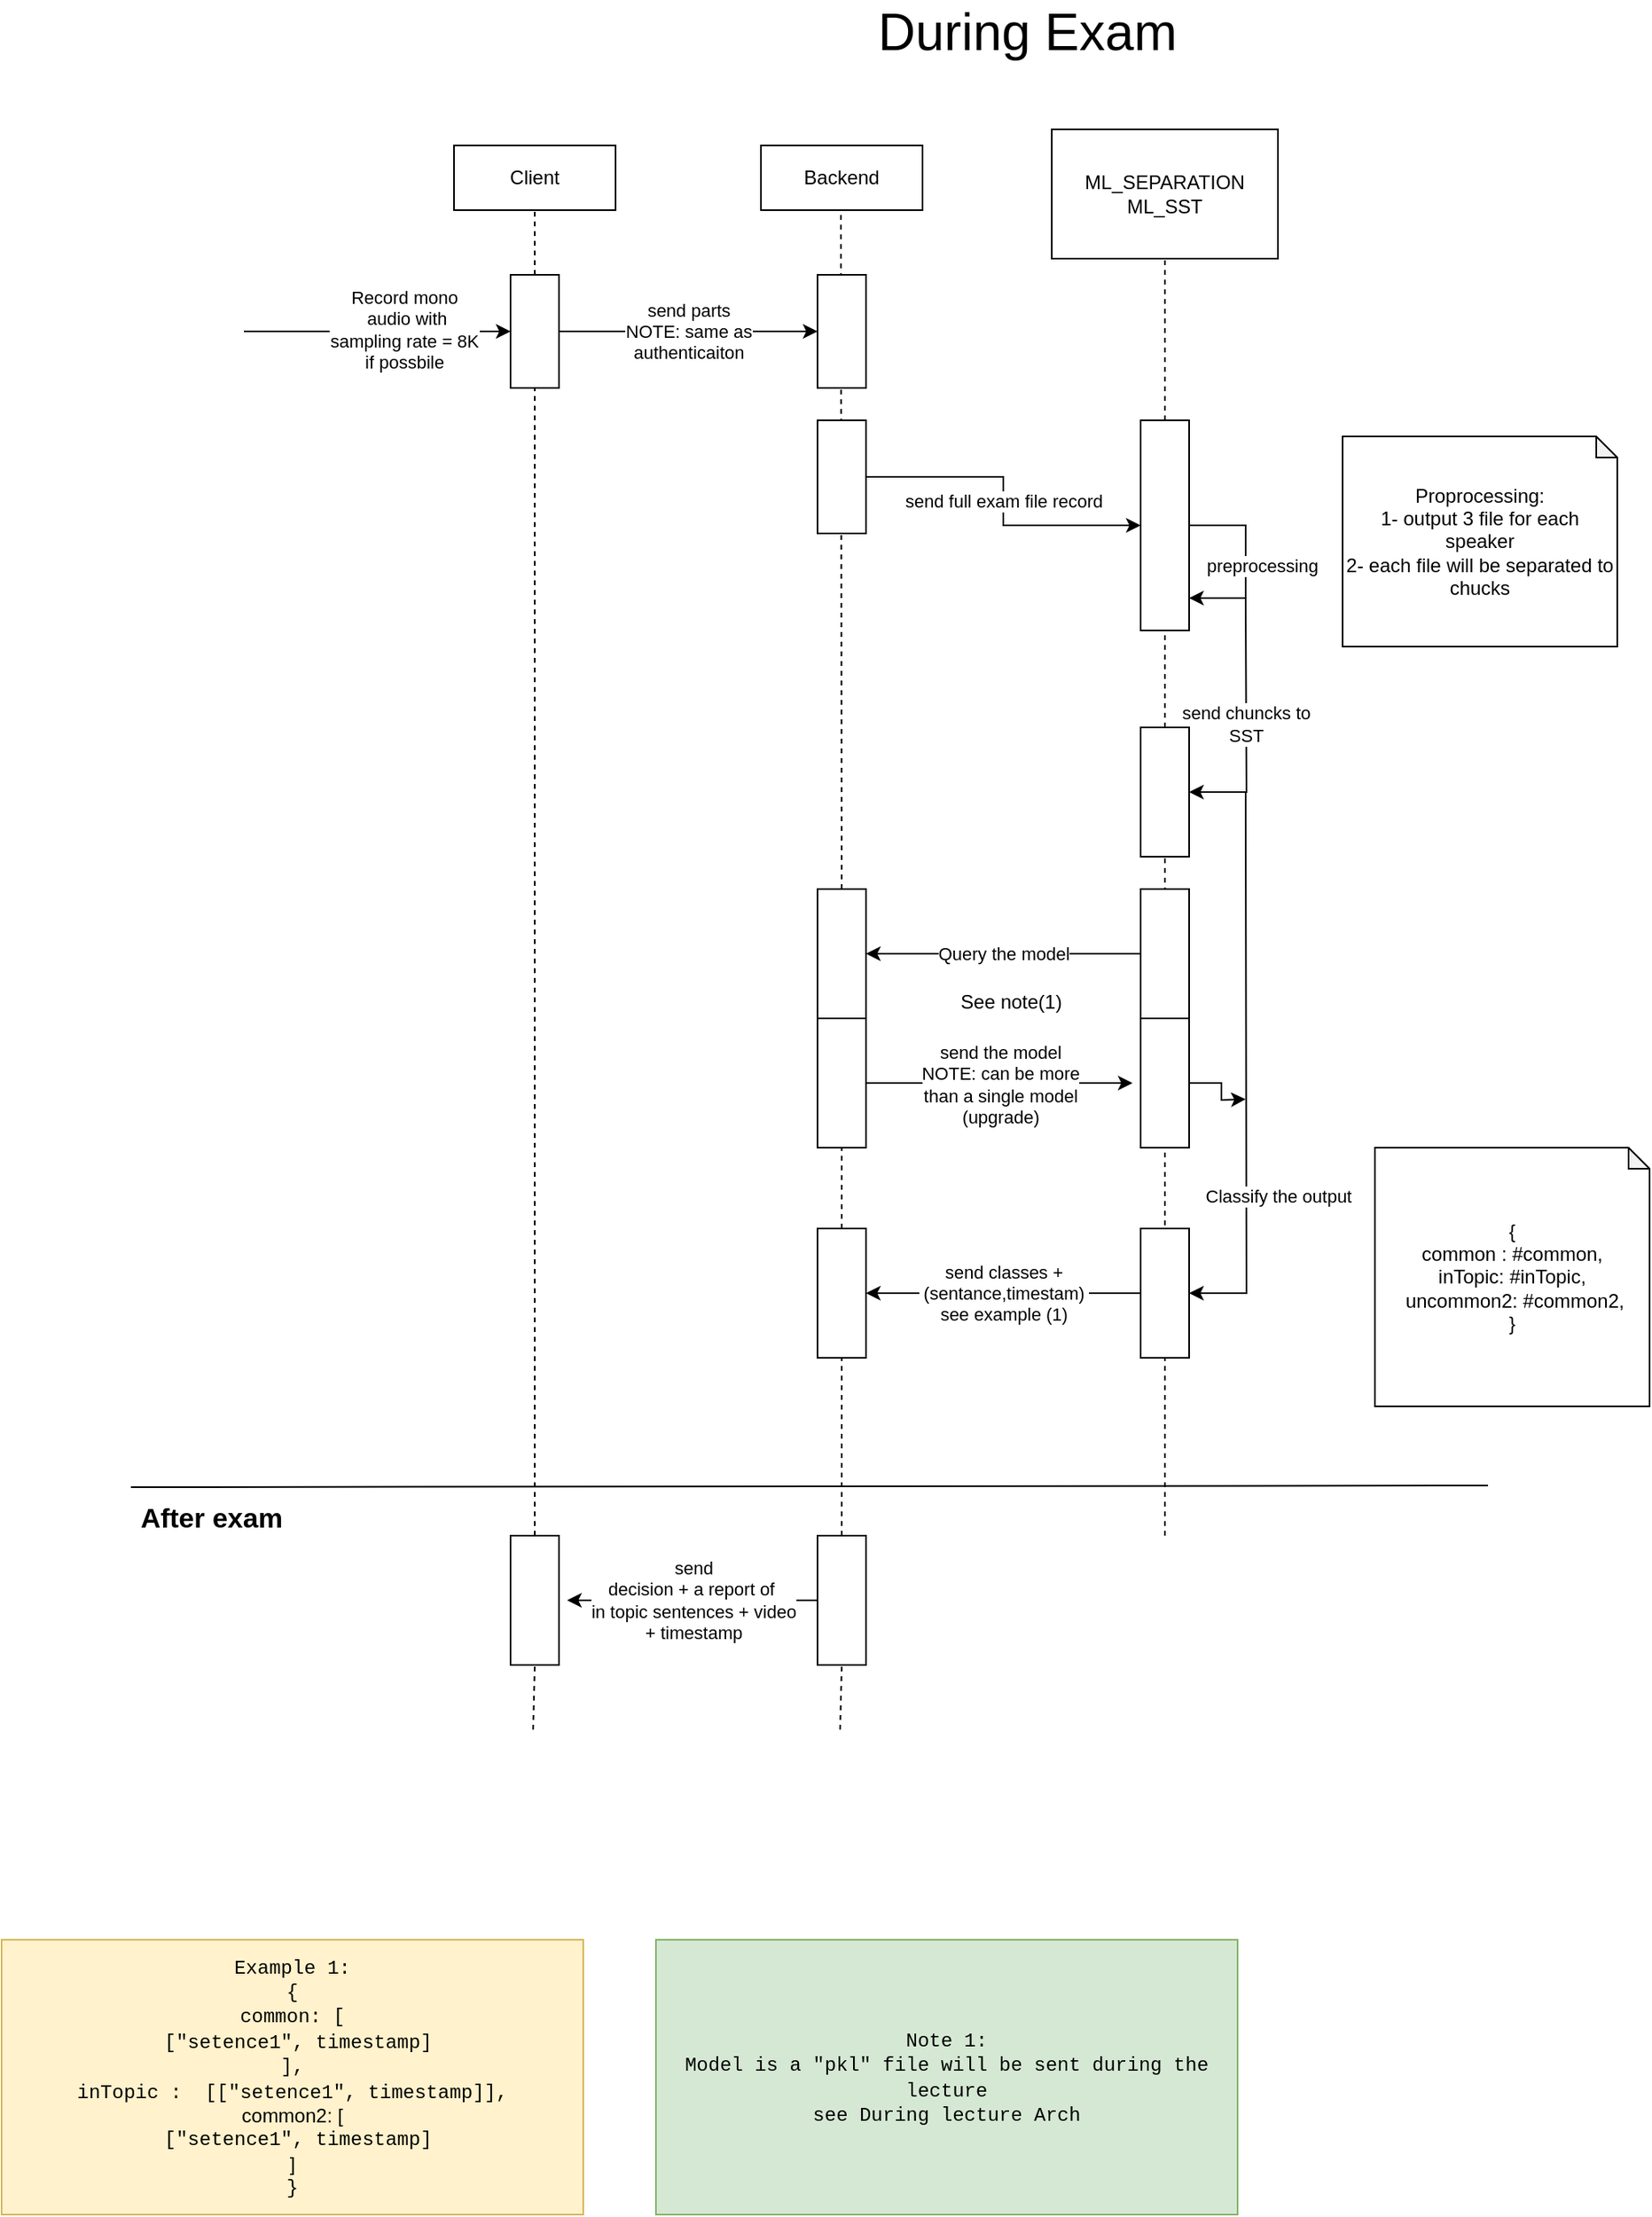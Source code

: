 <mxfile version="14.5.1" type="device"><diagram id="t9fIXe5IZrU1LKNT7w47" name="Page-1"><mxGraphModel dx="1423" dy="857" grid="1" gridSize="10" guides="1" tooltips="1" connect="1" arrows="1" fold="1" page="1" pageScale="1" pageWidth="1900" pageHeight="1900" math="0" shadow="0"><root><mxCell id="0"/><mxCell id="1" parent="0"/><mxCell id="XkdScpOMbfq8rTRAyUa--1" value="Client" style="rounded=0;whiteSpace=wrap;html=1;" parent="1" vertex="1"><mxGeometry x="380" y="200" width="100" height="40" as="geometry"/></mxCell><mxCell id="XkdScpOMbfq8rTRAyUa--2" value="Backend" style="rounded=0;whiteSpace=wrap;html=1;" parent="1" vertex="1"><mxGeometry x="570" y="200" width="100" height="40" as="geometry"/></mxCell><mxCell id="XkdScpOMbfq8rTRAyUa--3" value="ML_SEPARATION&lt;br&gt;ML_SST&lt;br&gt;" style="rounded=0;whiteSpace=wrap;html=1;" parent="1" vertex="1"><mxGeometry x="750" y="190" width="140" height="80" as="geometry"/></mxCell><mxCell id="XkdScpOMbfq8rTRAyUa--6" value="" style="endArrow=none;dashed=1;html=1;entryX=0.5;entryY=1;entryDx=0;entryDy=0;" parent="1" source="XkdScpOMbfq8rTRAyUa--10" target="XkdScpOMbfq8rTRAyUa--1" edge="1"><mxGeometry width="50" height="50" relative="1" as="geometry"><mxPoint x="430" y="724" as="sourcePoint"/><mxPoint x="480" y="320" as="targetPoint"/></mxGeometry></mxCell><mxCell id="XkdScpOMbfq8rTRAyUa--7" value="" style="endArrow=none;dashed=1;html=1;entryX=0.5;entryY=1;entryDx=0;entryDy=0;" parent="1" edge="1" source="91SzgcOvNR_xJEK1vYNi-20"><mxGeometry width="50" height="50" relative="1" as="geometry"><mxPoint x="619" y="1070" as="sourcePoint"/><mxPoint x="619.5" y="240" as="targetPoint"/></mxGeometry></mxCell><mxCell id="XkdScpOMbfq8rTRAyUa--8" value="" style="endArrow=none;dashed=1;html=1;" parent="1" source="XkdScpOMbfq8rTRAyUa--19" edge="1"><mxGeometry width="50" height="50" relative="1" as="geometry"><mxPoint x="819.5" y="724" as="sourcePoint"/><mxPoint x="820" y="270" as="targetPoint"/></mxGeometry></mxCell><mxCell id="XkdScpOMbfq8rTRAyUa--17" value="send parts&lt;br&gt;NOTE: same as &lt;br&gt;authenticaiton" style="edgeStyle=orthogonalEdgeStyle;rounded=0;orthogonalLoop=1;jettySize=auto;html=1;entryX=0;entryY=0.5;entryDx=0;entryDy=0;" parent="1" source="XkdScpOMbfq8rTRAyUa--10" target="XkdScpOMbfq8rTRAyUa--16" edge="1"><mxGeometry relative="1" as="geometry"/></mxCell><mxCell id="XkdScpOMbfq8rTRAyUa--10" value="" style="rounded=0;whiteSpace=wrap;html=1;" parent="1" vertex="1"><mxGeometry x="415" y="280" width="30" height="70" as="geometry"/></mxCell><mxCell id="XkdScpOMbfq8rTRAyUa--12" value="" style="endArrow=none;dashed=1;html=1;entryX=0.5;entryY=1;entryDx=0;entryDy=0;" parent="1" target="XkdScpOMbfq8rTRAyUa--10" edge="1" source="91SzgcOvNR_xJEK1vYNi-37"><mxGeometry width="50" height="50" relative="1" as="geometry"><mxPoint x="429" y="1180" as="sourcePoint"/><mxPoint x="430" y="240" as="targetPoint"/></mxGeometry></mxCell><mxCell id="XkdScpOMbfq8rTRAyUa--13" value="" style="endArrow=classic;html=1;entryX=0;entryY=0.5;entryDx=0;entryDy=0;" parent="1" target="XkdScpOMbfq8rTRAyUa--10" edge="1"><mxGeometry width="50" height="50" relative="1" as="geometry"><mxPoint x="250" y="315" as="sourcePoint"/><mxPoint x="330" y="300" as="targetPoint"/></mxGeometry></mxCell><mxCell id="XkdScpOMbfq8rTRAyUa--22" value="Record mono&lt;br&gt;&amp;nbsp;audio with&lt;br&gt;sampling rate = 8K &lt;br&gt;if possbile" style="edgeLabel;html=1;align=center;verticalAlign=middle;resizable=0;points=[];" parent="XkdScpOMbfq8rTRAyUa--13" vertex="1" connectable="0"><mxGeometry x="0.2" y="1" relative="1" as="geometry"><mxPoint as="offset"/></mxGeometry></mxCell><mxCell id="XkdScpOMbfq8rTRAyUa--15" value="&lt;font style=&quot;font-size: 32px&quot;&gt;During Exam&lt;/font&gt;" style="text;html=1;strokeColor=none;fillColor=none;align=center;verticalAlign=middle;whiteSpace=wrap;rounded=0;" parent="1" vertex="1"><mxGeometry x="590" y="110" width="290" height="40" as="geometry"/></mxCell><mxCell id="XkdScpOMbfq8rTRAyUa--16" value="" style="rounded=0;whiteSpace=wrap;html=1;" parent="1" vertex="1"><mxGeometry x="605" y="280" width="30" height="70" as="geometry"/></mxCell><mxCell id="XkdScpOMbfq8rTRAyUa--21" value="send full exam file record" style="edgeStyle=orthogonalEdgeStyle;rounded=0;orthogonalLoop=1;jettySize=auto;html=1;entryX=0;entryY=0.5;entryDx=0;entryDy=0;" parent="1" source="XkdScpOMbfq8rTRAyUa--18" target="XkdScpOMbfq8rTRAyUa--19" edge="1"><mxGeometry relative="1" as="geometry"/></mxCell><mxCell id="XkdScpOMbfq8rTRAyUa--18" value="" style="rounded=0;whiteSpace=wrap;html=1;" parent="1" vertex="1"><mxGeometry x="605" y="370" width="30" height="70" as="geometry"/></mxCell><mxCell id="XkdScpOMbfq8rTRAyUa--23" value="preprocessing" style="edgeStyle=orthogonalEdgeStyle;rounded=0;orthogonalLoop=1;jettySize=auto;html=1;entryX=1;entryY=0.846;entryDx=0;entryDy=0;entryPerimeter=0;" parent="1" source="XkdScpOMbfq8rTRAyUa--19" target="XkdScpOMbfq8rTRAyUa--19" edge="1"><mxGeometry x="0.043" y="10" relative="1" as="geometry"><mxPoint x="850" y="480" as="targetPoint"/><Array as="points"><mxPoint x="870" y="435"/><mxPoint x="870" y="480"/></Array><mxPoint as="offset"/></mxGeometry></mxCell><mxCell id="XkdScpOMbfq8rTRAyUa--19" value="" style="rounded=0;whiteSpace=wrap;html=1;" parent="1" vertex="1"><mxGeometry x="805" y="370" width="30" height="130" as="geometry"/></mxCell><mxCell id="XkdScpOMbfq8rTRAyUa--20" value="" style="endArrow=none;dashed=1;html=1;entryX=0.5;entryY=1;entryDx=0;entryDy=0;" parent="1" source="XkdScpOMbfq8rTRAyUa--26" target="XkdScpOMbfq8rTRAyUa--19" edge="1"><mxGeometry width="50" height="50" relative="1" as="geometry"><mxPoint x="819.5" y="724" as="sourcePoint"/><mxPoint x="819.5" y="240" as="targetPoint"/></mxGeometry></mxCell><mxCell id="XkdScpOMbfq8rTRAyUa--24" value="Proprocessing:&lt;br&gt;1- output 3 file for each speaker&lt;br&gt;2- each file will be separated to chucks" style="shape=note;whiteSpace=wrap;html=1;backgroundOutline=1;darkOpacity=0.05;size=13;" parent="1" vertex="1"><mxGeometry x="930" y="380" width="170" height="130" as="geometry"/></mxCell><mxCell id="91SzgcOvNR_xJEK1vYNi-2" value="send chuncks to&lt;br&gt;SST" style="edgeStyle=orthogonalEdgeStyle;rounded=0;orthogonalLoop=1;jettySize=auto;html=1;endArrow=none;endFill=0;startArrow=classic;startFill=1;" edge="1" parent="1" source="XkdScpOMbfq8rTRAyUa--26"><mxGeometry relative="1" as="geometry"><mxPoint x="870" y="480" as="targetPoint"/></mxGeometry></mxCell><mxCell id="XkdScpOMbfq8rTRAyUa--26" value="" style="rounded=0;whiteSpace=wrap;html=1;" parent="1" vertex="1"><mxGeometry x="805" y="560" width="30" height="80" as="geometry"/></mxCell><mxCell id="XkdScpOMbfq8rTRAyUa--27" value="" style="endArrow=none;dashed=1;html=1;entryX=0.5;entryY=1;entryDx=0;entryDy=0;" parent="1" target="XkdScpOMbfq8rTRAyUa--26" edge="1" source="91SzgcOvNR_xJEK1vYNi-28"><mxGeometry width="50" height="50" relative="1" as="geometry"><mxPoint x="819" y="830" as="sourcePoint"/><mxPoint x="820" y="500" as="targetPoint"/></mxGeometry></mxCell><mxCell id="91SzgcOvNR_xJEK1vYNi-9" value="Classify the output" style="edgeStyle=orthogonalEdgeStyle;rounded=0;orthogonalLoop=1;jettySize=auto;html=1;endArrow=none;endFill=0;startArrow=classic;startFill=1;" edge="1" parent="1" source="91SzgcOvNR_xJEK1vYNi-10"><mxGeometry x="-0.449" y="-20" relative="1" as="geometry"><mxPoint x="870" y="600" as="targetPoint"/><mxPoint as="offset"/></mxGeometry></mxCell><mxCell id="91SzgcOvNR_xJEK1vYNi-14" value="send classes +&lt;br&gt;&amp;nbsp;(sentance,timestam)&amp;nbsp;&lt;br&gt;see example (1)" style="edgeStyle=orthogonalEdgeStyle;rounded=0;orthogonalLoop=1;jettySize=auto;html=1;entryX=1;entryY=0.5;entryDx=0;entryDy=0;startArrow=none;startFill=0;endArrow=classic;endFill=1;" edge="1" parent="1" source="91SzgcOvNR_xJEK1vYNi-10" target="91SzgcOvNR_xJEK1vYNi-12"><mxGeometry relative="1" as="geometry"/></mxCell><mxCell id="91SzgcOvNR_xJEK1vYNi-11" value="{&lt;br&gt;common : #common,&lt;br&gt;inTopic: #inTopic,&lt;br&gt;&amp;nbsp;uncommon2: #common2,&lt;br&gt;}" style="shape=note;whiteSpace=wrap;html=1;backgroundOutline=1;darkOpacity=0.05;size=13;" vertex="1" parent="1"><mxGeometry x="950" y="820" width="170" height="160" as="geometry"/></mxCell><mxCell id="91SzgcOvNR_xJEK1vYNi-12" value="" style="rounded=0;whiteSpace=wrap;html=1;" vertex="1" parent="1"><mxGeometry x="605" y="870" width="30" height="80" as="geometry"/></mxCell><mxCell id="91SzgcOvNR_xJEK1vYNi-13" value="" style="endArrow=none;dashed=1;html=1;entryX=0.5;entryY=1;entryDx=0;entryDy=0;" edge="1" parent="1" source="91SzgcOvNR_xJEK1vYNi-35" target="91SzgcOvNR_xJEK1vYNi-12"><mxGeometry width="50" height="50" relative="1" as="geometry"><mxPoint x="619" y="1180" as="sourcePoint"/><mxPoint x="619.5" y="240" as="targetPoint"/></mxGeometry></mxCell><mxCell id="91SzgcOvNR_xJEK1vYNi-15" value="&lt;font face=&quot;Courier New&quot;&gt;Example 1:&lt;br&gt;{&lt;br&gt;common: [&lt;br&gt;&amp;nbsp;[&quot;setence1&quot;, timestamp]&lt;br&gt;],&lt;br&gt;inTopic :&amp;nbsp;&lt;/font&gt;&lt;span style=&quot;font-family: &amp;#34;courier new&amp;#34;&quot;&gt;&amp;nbsp;[[&quot;setence1&quot;, timestamp]],&lt;br&gt;&lt;/span&gt;common2: [&lt;br&gt;&lt;span style=&quot;font-family: &amp;#34;courier new&amp;#34;&quot;&gt;&amp;nbsp;[&quot;setence1&quot;, timestamp]&lt;/span&gt;&lt;br style=&quot;font-family: &amp;#34;courier new&amp;#34;&quot;&gt;]&lt;br style=&quot;font-family: &amp;#34;courier new&amp;#34;&quot;&gt;&lt;font face=&quot;Courier New&quot;&gt;}&lt;/font&gt;" style="shape=note;whiteSpace=wrap;html=1;backgroundOutline=1;darkOpacity=0.05;size=0;align=center;fillColor=#fff2cc;strokeColor=#d6b656;" vertex="1" parent="1"><mxGeometry x="100" y="1310" width="360" height="170" as="geometry"/></mxCell><mxCell id="91SzgcOvNR_xJEK1vYNi-22" value="Query the model" style="edgeStyle=orthogonalEdgeStyle;rounded=0;orthogonalLoop=1;jettySize=auto;html=1;startArrow=none;startFill=0;endArrow=classic;endFill=1;" edge="1" parent="1" source="91SzgcOvNR_xJEK1vYNi-19" target="91SzgcOvNR_xJEK1vYNi-20"><mxGeometry relative="1" as="geometry"/></mxCell><mxCell id="91SzgcOvNR_xJEK1vYNi-19" value="" style="rounded=0;whiteSpace=wrap;html=1;" vertex="1" parent="1"><mxGeometry x="805" y="660" width="30" height="80" as="geometry"/></mxCell><mxCell id="91SzgcOvNR_xJEK1vYNi-20" value="" style="rounded=0;whiteSpace=wrap;html=1;" vertex="1" parent="1"><mxGeometry x="605" y="660" width="30" height="80" as="geometry"/></mxCell><mxCell id="91SzgcOvNR_xJEK1vYNi-21" value="" style="endArrow=none;dashed=1;html=1;entryX=0.5;entryY=1;entryDx=0;entryDy=0;" edge="1" parent="1" source="91SzgcOvNR_xJEK1vYNi-25" target="91SzgcOvNR_xJEK1vYNi-20"><mxGeometry width="50" height="50" relative="1" as="geometry"><mxPoint x="619.97" y="870" as="sourcePoint"/><mxPoint x="619.5" y="240" as="targetPoint"/></mxGeometry></mxCell><mxCell id="91SzgcOvNR_xJEK1vYNi-23" value="See note(1)" style="text;html=1;strokeColor=none;fillColor=none;align=center;verticalAlign=middle;whiteSpace=wrap;rounded=0;" vertex="1" parent="1"><mxGeometry x="690" y="720" width="70" height="20" as="geometry"/></mxCell><mxCell id="91SzgcOvNR_xJEK1vYNi-24" value="&lt;font face=&quot;Courier New&quot;&gt;Note 1:&lt;br&gt;Model is a &quot;pkl&quot; file will be sent during the lecture&lt;br&gt;see During lecture Arch&lt;br&gt;&lt;/font&gt;" style="shape=note;whiteSpace=wrap;html=1;backgroundOutline=1;darkOpacity=0.05;size=0;align=center;fillColor=#d5e8d4;strokeColor=#82b366;" vertex="1" parent="1"><mxGeometry x="505" y="1310" width="360" height="170" as="geometry"/></mxCell><mxCell id="91SzgcOvNR_xJEK1vYNi-27" value="send the model&lt;br&gt;NOTE: can be more&lt;br&gt;than a single model&lt;br&gt;(upgrade)" style="edgeStyle=orthogonalEdgeStyle;rounded=0;orthogonalLoop=1;jettySize=auto;html=1;startArrow=none;startFill=0;endArrow=classic;endFill=1;" edge="1" parent="1" source="91SzgcOvNR_xJEK1vYNi-25"><mxGeometry relative="1" as="geometry"><mxPoint x="800" y="780" as="targetPoint"/></mxGeometry></mxCell><mxCell id="91SzgcOvNR_xJEK1vYNi-25" value="" style="rounded=0;whiteSpace=wrap;html=1;" vertex="1" parent="1"><mxGeometry x="605" y="740" width="30" height="80" as="geometry"/></mxCell><mxCell id="91SzgcOvNR_xJEK1vYNi-26" value="" style="endArrow=none;dashed=1;html=1;entryX=0.5;entryY=1;entryDx=0;entryDy=0;" edge="1" parent="1" source="91SzgcOvNR_xJEK1vYNi-12" target="91SzgcOvNR_xJEK1vYNi-25"><mxGeometry width="50" height="50" relative="1" as="geometry"><mxPoint x="620" y="870" as="sourcePoint"/><mxPoint x="620" y="740" as="targetPoint"/></mxGeometry></mxCell><mxCell id="91SzgcOvNR_xJEK1vYNi-30" style="edgeStyle=orthogonalEdgeStyle;rounded=0;orthogonalLoop=1;jettySize=auto;html=1;startArrow=none;startFill=0;endArrow=classic;endFill=1;" edge="1" parent="1" source="91SzgcOvNR_xJEK1vYNi-28"><mxGeometry relative="1" as="geometry"><mxPoint x="870" y="790" as="targetPoint"/></mxGeometry></mxCell><mxCell id="91SzgcOvNR_xJEK1vYNi-28" value="" style="rounded=0;whiteSpace=wrap;html=1;" vertex="1" parent="1"><mxGeometry x="805" y="740" width="30" height="80" as="geometry"/></mxCell><mxCell id="91SzgcOvNR_xJEK1vYNi-29" value="" style="endArrow=none;dashed=1;html=1;entryX=0.5;entryY=1;entryDx=0;entryDy=0;" edge="1" parent="1" target="91SzgcOvNR_xJEK1vYNi-28"><mxGeometry width="50" height="50" relative="1" as="geometry"><mxPoint x="820" y="1060" as="sourcePoint"/><mxPoint x="820" y="640" as="targetPoint"/></mxGeometry></mxCell><mxCell id="91SzgcOvNR_xJEK1vYNi-10" value="" style="rounded=0;whiteSpace=wrap;html=1;" vertex="1" parent="1"><mxGeometry x="805" y="870" width="30" height="80" as="geometry"/></mxCell><mxCell id="91SzgcOvNR_xJEK1vYNi-32" value="" style="endArrow=none;html=1;" edge="1" parent="1"><mxGeometry width="50" height="50" relative="1" as="geometry"><mxPoint x="180" y="1030" as="sourcePoint"/><mxPoint x="1020" y="1029" as="targetPoint"/></mxGeometry></mxCell><mxCell id="91SzgcOvNR_xJEK1vYNi-33" value="&lt;font style=&quot;font-size: 17px&quot;&gt;&lt;b&gt;After exam&lt;/b&gt;&lt;/font&gt;" style="text;html=1;strokeColor=none;fillColor=none;align=center;verticalAlign=middle;whiteSpace=wrap;rounded=0;" vertex="1" parent="1"><mxGeometry x="160" y="1040" width="140" height="20" as="geometry"/></mxCell><mxCell id="91SzgcOvNR_xJEK1vYNi-39" value="send &lt;br&gt;decision + a report of&amp;nbsp;&lt;br&gt;in topic sentences + video&lt;br&gt;+ timestamp" style="edgeStyle=orthogonalEdgeStyle;rounded=0;orthogonalLoop=1;jettySize=auto;html=1;startArrow=none;startFill=0;endArrow=classic;endFill=1;" edge="1" parent="1" source="91SzgcOvNR_xJEK1vYNi-35"><mxGeometry relative="1" as="geometry"><mxPoint x="450" y="1100" as="targetPoint"/></mxGeometry></mxCell><mxCell id="91SzgcOvNR_xJEK1vYNi-35" value="" style="rounded=0;whiteSpace=wrap;html=1;" vertex="1" parent="1"><mxGeometry x="605" y="1060" width="30" height="80" as="geometry"/></mxCell><mxCell id="91SzgcOvNR_xJEK1vYNi-36" value="" style="endArrow=none;dashed=1;html=1;entryX=0.5;entryY=1;entryDx=0;entryDy=0;" edge="1" parent="1" target="91SzgcOvNR_xJEK1vYNi-35"><mxGeometry width="50" height="50" relative="1" as="geometry"><mxPoint x="619.0" y="1180" as="sourcePoint"/><mxPoint x="620" y="950" as="targetPoint"/></mxGeometry></mxCell><mxCell id="91SzgcOvNR_xJEK1vYNi-37" value="" style="rounded=0;whiteSpace=wrap;html=1;" vertex="1" parent="1"><mxGeometry x="415" y="1060" width="30" height="80" as="geometry"/></mxCell><mxCell id="91SzgcOvNR_xJEK1vYNi-38" value="" style="endArrow=none;dashed=1;html=1;entryX=0.5;entryY=1;entryDx=0;entryDy=0;" edge="1" parent="1" target="91SzgcOvNR_xJEK1vYNi-37"><mxGeometry width="50" height="50" relative="1" as="geometry"><mxPoint x="429.0" y="1180" as="sourcePoint"/><mxPoint x="430" y="350" as="targetPoint"/></mxGeometry></mxCell></root></mxGraphModel></diagram></mxfile>